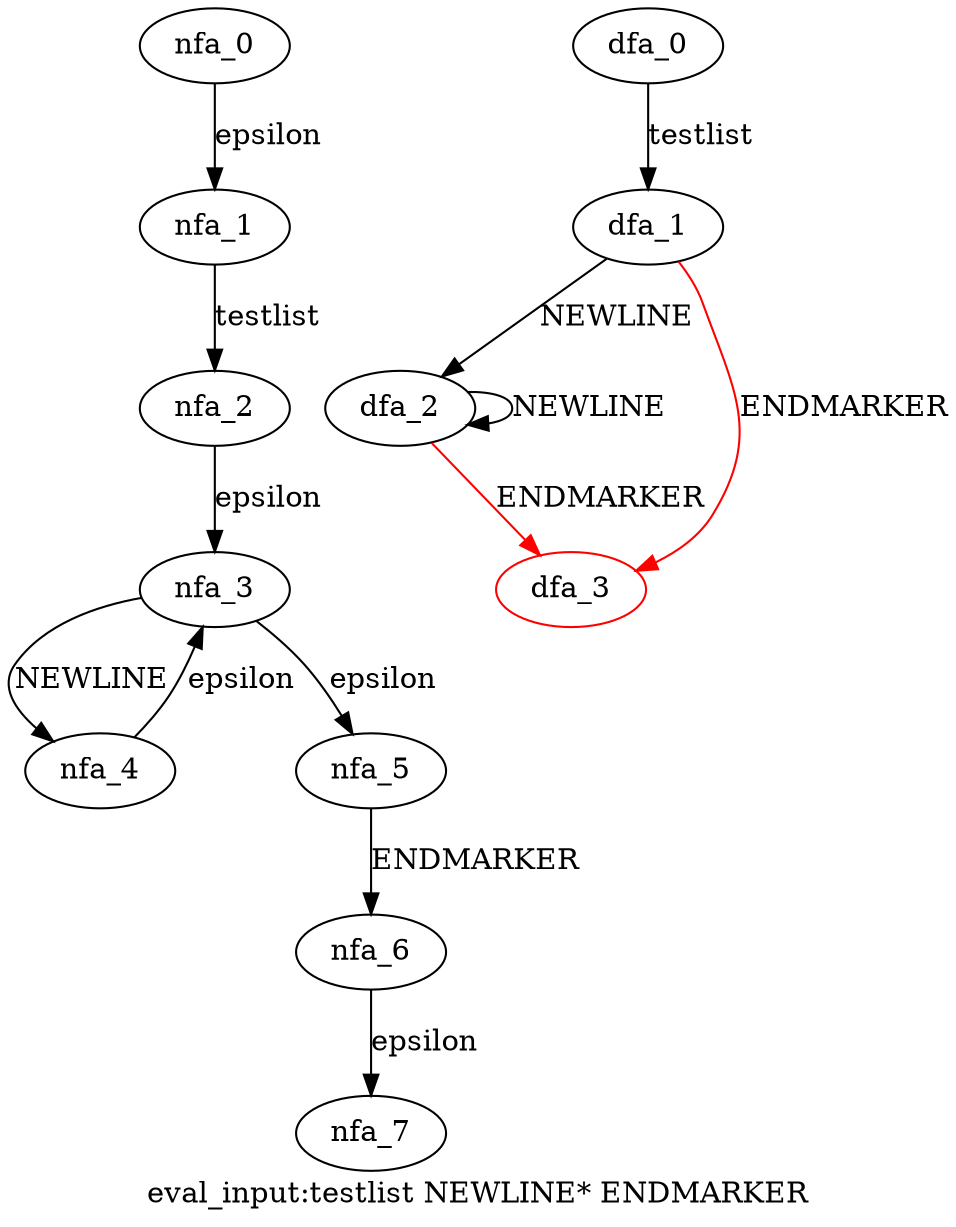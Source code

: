 digraph eval_input {
 graph[label="eval_input:testlist NEWLINE* ENDMARKER"]
 subgraph eval_input_nfa {
  nfa_0->nfa_1[label="epsilon"]
  nfa_1->nfa_2[label="testlist"]
  nfa_2->nfa_3[label="epsilon"]
  nfa_3->nfa_4[label="NEWLINE"]
  nfa_4->nfa_3[label="epsilon"]
  nfa_3->nfa_5[label="epsilon"]
  nfa_5->nfa_6[label="ENDMARKER"]
  nfa_6->nfa_7[label="epsilon"]
  }
 subgraph eval_input_dfa {
  dfa_0->dfa_1[label="testlist"]
  dfa_1->dfa_2[label="NEWLINE"]
  dfa_2->dfa_3[label="ENDMARKER",color=red]
  dfa_2->dfa_2[label="NEWLINE"]
  dfa_1->dfa_3[label="ENDMARKER",color=red]
  dfa_3[color=red]
  }
}
